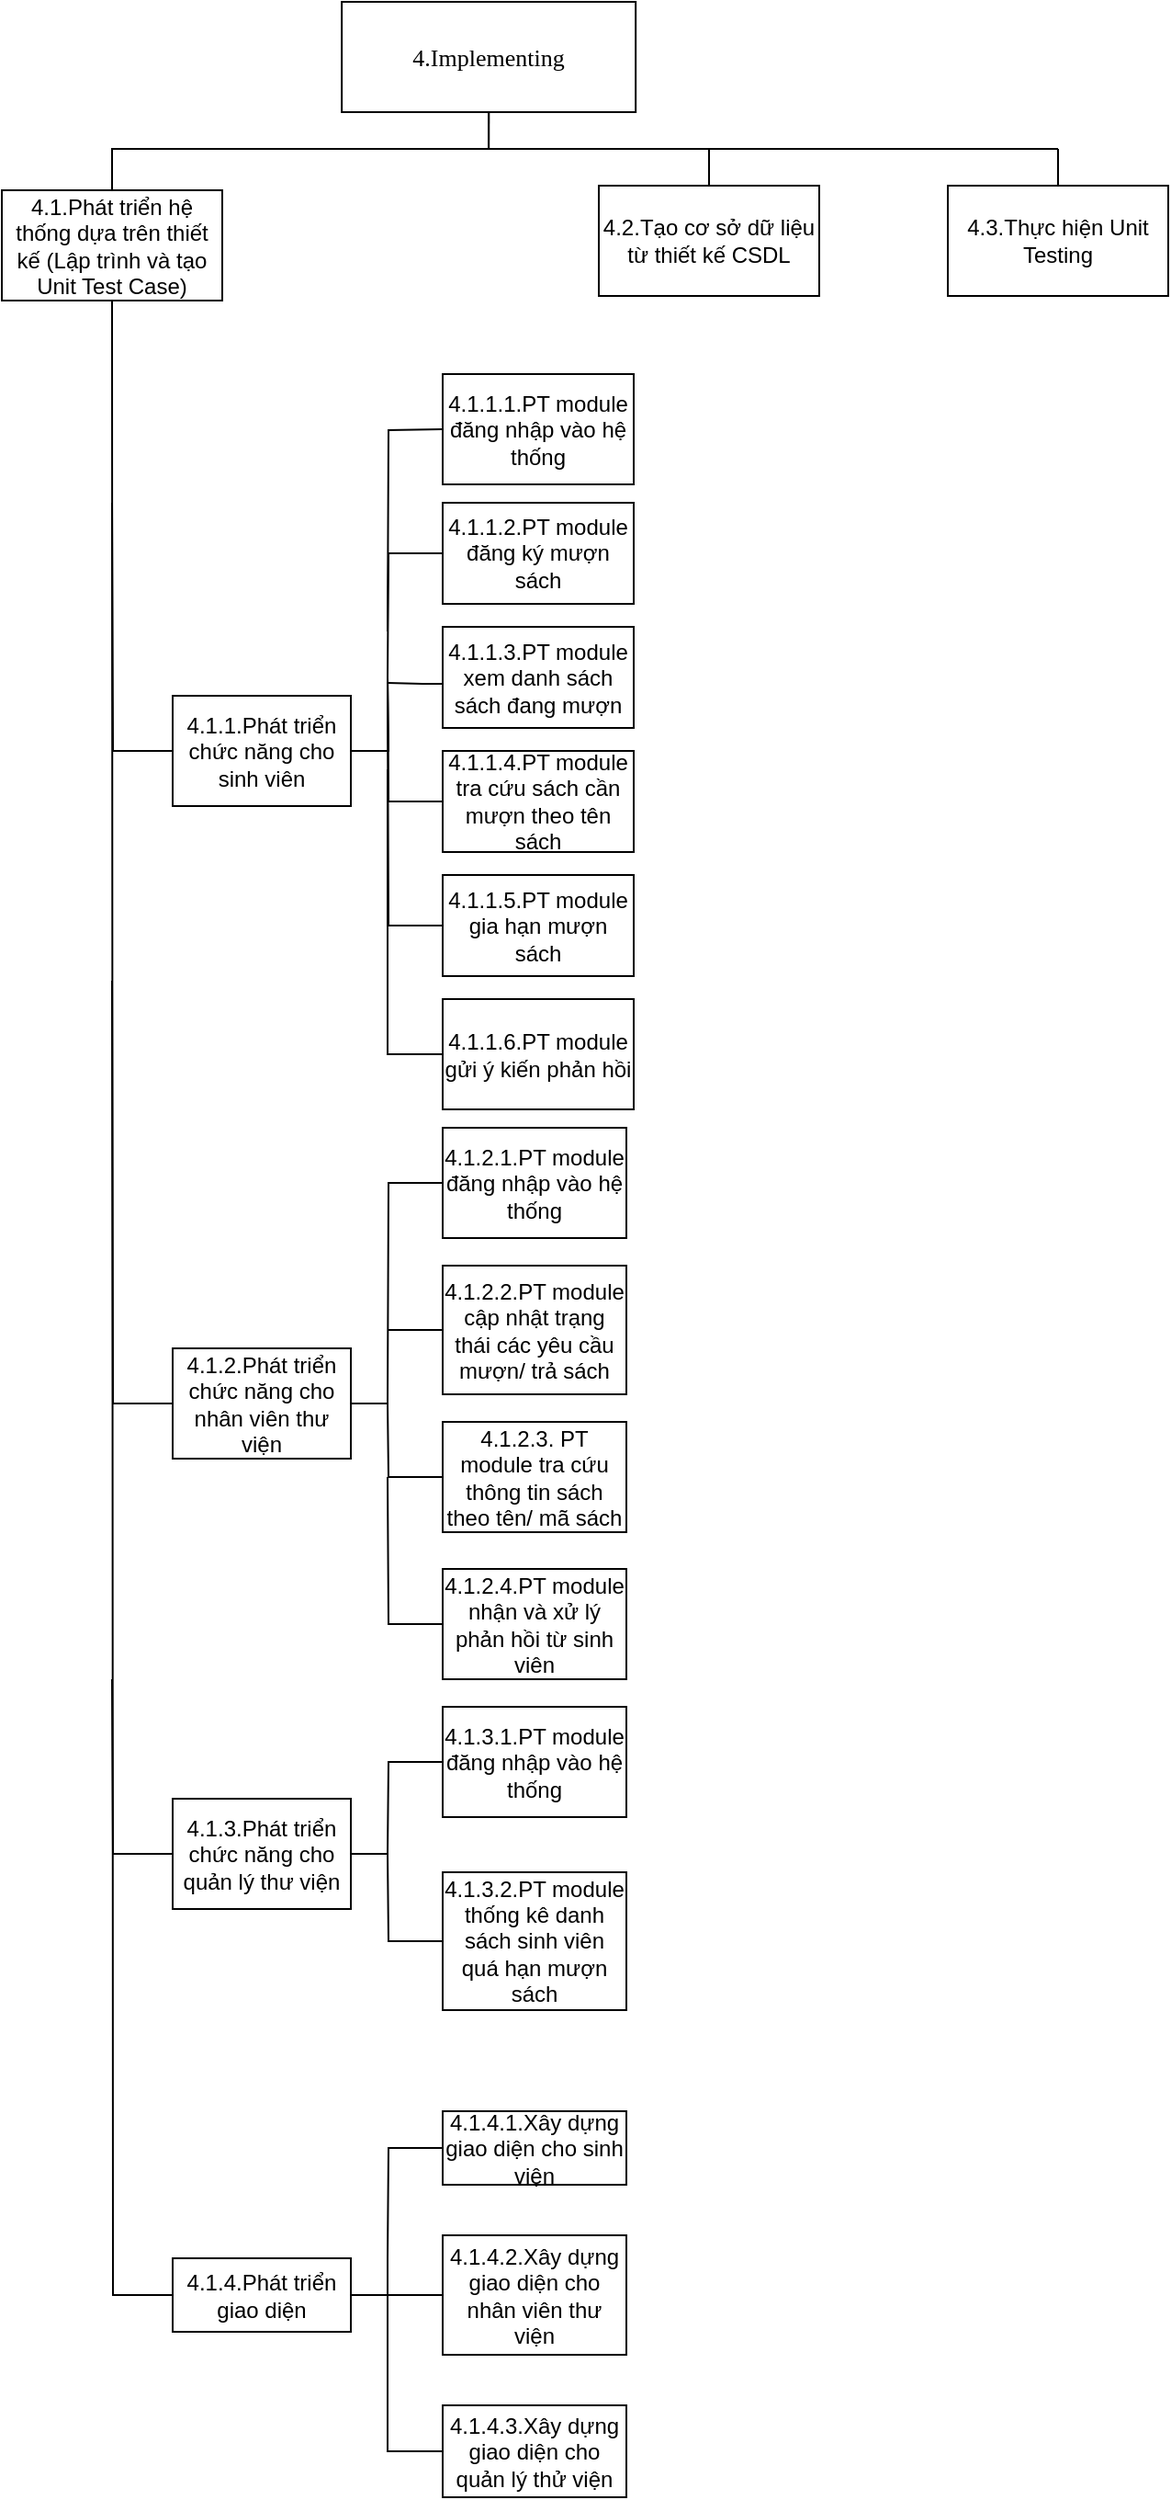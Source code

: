 <mxfile version="11.3.0" type="device" pages="1"><diagram id="VPrkbVdU4wCSbav5F-V_" name="Page-1"><mxGraphModel dx="222" dy="612" grid="1" gridSize="10" guides="1" tooltips="1" connect="1" arrows="1" fold="1" page="1" pageScale="1" pageWidth="850" pageHeight="1100" math="0" shadow="0"><root><mxCell id="0"/><mxCell id="1" parent="0"/><mxCell id="a6S2SFumnmpcm5ftniul-6" style="edgeStyle=orthogonalEdgeStyle;rounded=0;orthogonalLoop=1;jettySize=auto;html=1;endArrow=none;endFill=0;" edge="1" parent="1" source="GvRGMJegPH7XFJJ8oOWM-1" target="GvRGMJegPH7XFJJ8oOWM-4"><mxGeometry relative="1" as="geometry"><Array as="points"><mxPoint x="1426" y="190"/><mxPoint x="1221" y="190"/></Array></mxGeometry></mxCell><mxCell id="GvRGMJegPH7XFJJ8oOWM-1" value="4.Implementing" style="rounded=0;whiteSpace=wrap;html=1;fontFamily=Times New Roman;fontSize=13;fontStyle=0;fontColor=#000000;" parent="1" vertex="1"><mxGeometry x="1346.071" y="110" width="160" height="60" as="geometry"/></mxCell><mxCell id="GvRGMJegPH7XFJJ8oOWM-4" value="4.1.Phát triển hệ thống dựa trên thiết kế (Lập trình và tạo Unit Test Case)" style="rounded=0;whiteSpace=wrap;html=1;" parent="1" vertex="1"><mxGeometry x="1161" y="212.5" width="120" height="60" as="geometry"/></mxCell><mxCell id="GvRGMJegPH7XFJJ8oOWM-6" value="4.2.Tạo cơ sở dữ liệu từ thiết kế CSDL" style="rounded=0;whiteSpace=wrap;html=1;" parent="1" vertex="1"><mxGeometry x="1486" y="210" width="120" height="60" as="geometry"/></mxCell><mxCell id="GvRGMJegPH7XFJJ8oOWM-9" value="4.3.Thực hiện Unit Testing" style="rounded=0;whiteSpace=wrap;html=1;" parent="1" vertex="1"><mxGeometry x="1676" y="210" width="120" height="60" as="geometry"/></mxCell><mxCell id="GvRGMJegPH7XFJJ8oOWM-10" value="" style="endArrow=none;html=1;" parent="1" edge="1"><mxGeometry width="50" height="50" relative="1" as="geometry"><mxPoint x="1426" y="190" as="sourcePoint"/><mxPoint x="1736" y="190" as="targetPoint"/></mxGeometry></mxCell><mxCell id="GvRGMJegPH7XFJJ8oOWM-11" value="" style="endArrow=none;html=1;exitX=0.5;exitY=0;exitDx=0;exitDy=0;" parent="1" source="GvRGMJegPH7XFJJ8oOWM-6" edge="1"><mxGeometry width="50" height="50" relative="1" as="geometry"><mxPoint x="1536" y="230" as="sourcePoint"/><mxPoint x="1546" y="190" as="targetPoint"/></mxGeometry></mxCell><mxCell id="GvRGMJegPH7XFJJ8oOWM-12" value="" style="endArrow=none;html=1;entryX=0.5;entryY=0;entryDx=0;entryDy=0;" parent="1" target="GvRGMJegPH7XFJJ8oOWM-9" edge="1"><mxGeometry width="50" height="50" relative="1" as="geometry"><mxPoint x="1736" y="190" as="sourcePoint"/><mxPoint x="1786" y="140" as="targetPoint"/></mxGeometry></mxCell><mxCell id="GvRGMJegPH7XFJJ8oOWM-18" style="edgeStyle=orthogonalEdgeStyle;rounded=0;orthogonalLoop=1;jettySize=auto;html=1;endArrow=none;endFill=0;" parent="1" source="GvRGMJegPH7XFJJ8oOWM-20" edge="1"><mxGeometry relative="1" as="geometry"><mxPoint x="1221" y="272.5" as="targetPoint"/></mxGeometry></mxCell><mxCell id="GvRGMJegPH7XFJJ8oOWM-19" style="edgeStyle=orthogonalEdgeStyle;rounded=0;orthogonalLoop=1;jettySize=auto;html=1;endArrow=none;endFill=0;" parent="1" source="GvRGMJegPH7XFJJ8oOWM-20" edge="1"><mxGeometry relative="1" as="geometry"><mxPoint x="1371" y="1337.5" as="targetPoint"/></mxGeometry></mxCell><mxCell id="GvRGMJegPH7XFJJ8oOWM-20" value="4.1.4.Phát triển giao diện" style="rounded=0;whiteSpace=wrap;html=1;" parent="1" vertex="1"><mxGeometry x="1254" y="1337.5" width="97" height="40" as="geometry"/></mxCell><mxCell id="GvRGMJegPH7XFJJ8oOWM-21" style="edgeStyle=orthogonalEdgeStyle;rounded=0;orthogonalLoop=1;jettySize=auto;html=1;endArrow=none;endFill=0;" parent="1" source="GvRGMJegPH7XFJJ8oOWM-23" edge="1"><mxGeometry relative="1" as="geometry"><mxPoint x="1221" y="382.5" as="targetPoint"/></mxGeometry></mxCell><mxCell id="GvRGMJegPH7XFJJ8oOWM-22" style="edgeStyle=orthogonalEdgeStyle;rounded=0;orthogonalLoop=1;jettySize=auto;html=1;exitX=1;exitY=0.5;exitDx=0;exitDy=0;endArrow=none;endFill=0;" parent="1" source="GvRGMJegPH7XFJJ8oOWM-23" edge="1"><mxGeometry relative="1" as="geometry"><mxPoint x="1371" y="477.5" as="targetPoint"/></mxGeometry></mxCell><mxCell id="GvRGMJegPH7XFJJ8oOWM-23" value="4.1.1.Phát triển chức năng cho sinh viên" style="rounded=0;whiteSpace=wrap;html=1;" parent="1" vertex="1"><mxGeometry x="1254" y="487.5" width="97" height="60" as="geometry"/></mxCell><mxCell id="GvRGMJegPH7XFJJ8oOWM-24" style="edgeStyle=orthogonalEdgeStyle;rounded=0;orthogonalLoop=1;jettySize=auto;html=1;endArrow=none;endFill=0;" parent="1" source="GvRGMJegPH7XFJJ8oOWM-26" edge="1"><mxGeometry relative="1" as="geometry"><mxPoint x="1221" y="642.5" as="targetPoint"/></mxGeometry></mxCell><mxCell id="GvRGMJegPH7XFJJ8oOWM-25" style="edgeStyle=orthogonalEdgeStyle;rounded=0;orthogonalLoop=1;jettySize=auto;html=1;endArrow=none;endFill=0;" parent="1" source="GvRGMJegPH7XFJJ8oOWM-26" edge="1"><mxGeometry relative="1" as="geometry"><mxPoint x="1371" y="872.5" as="targetPoint"/></mxGeometry></mxCell><mxCell id="GvRGMJegPH7XFJJ8oOWM-26" value="4.1.2.Phát triển chức năng cho nhân viên thư viện" style="rounded=0;whiteSpace=wrap;html=1;" parent="1" vertex="1"><mxGeometry x="1254" y="842.5" width="97" height="60" as="geometry"/></mxCell><mxCell id="GvRGMJegPH7XFJJ8oOWM-27" style="edgeStyle=orthogonalEdgeStyle;rounded=0;orthogonalLoop=1;jettySize=auto;html=1;endArrow=none;endFill=0;" parent="1" source="GvRGMJegPH7XFJJ8oOWM-28" edge="1"><mxGeometry relative="1" as="geometry"><mxPoint x="1371" y="477.5" as="targetPoint"/></mxGeometry></mxCell><mxCell id="GvRGMJegPH7XFJJ8oOWM-28" value="4.1.1.2.PT module đăng ký mượn sách" style="rounded=0;whiteSpace=wrap;html=1;" parent="1" vertex="1"><mxGeometry x="1401" y="382.5" width="104" height="55" as="geometry"/></mxCell><mxCell id="GvRGMJegPH7XFJJ8oOWM-29" style="edgeStyle=orthogonalEdgeStyle;rounded=0;orthogonalLoop=1;jettySize=auto;html=1;endArrow=none;endFill=0;" parent="1" source="GvRGMJegPH7XFJJ8oOWM-30" edge="1"><mxGeometry relative="1" as="geometry"><mxPoint x="1371" y="480.5" as="targetPoint"/><Array as="points"><mxPoint x="1390" y="481"/><mxPoint x="1390" y="481"/></Array></mxGeometry></mxCell><mxCell id="GvRGMJegPH7XFJJ8oOWM-30" value="4.1.1.3.PT module xem danh sách sách đang mượn" style="rounded=0;whiteSpace=wrap;html=1;" parent="1" vertex="1"><mxGeometry x="1401" y="450" width="104" height="55" as="geometry"/></mxCell><mxCell id="GvRGMJegPH7XFJJ8oOWM-31" style="edgeStyle=orthogonalEdgeStyle;rounded=0;orthogonalLoop=1;jettySize=auto;html=1;endArrow=none;endFill=0;" parent="1" source="GvRGMJegPH7XFJJ8oOWM-32" edge="1"><mxGeometry relative="1" as="geometry"><mxPoint x="1371" y="477.5" as="targetPoint"/></mxGeometry></mxCell><mxCell id="GvRGMJegPH7XFJJ8oOWM-32" value="4.1.1.4.PT module tra cứu sách cần mượn theo tên sách" style="rounded=0;whiteSpace=wrap;html=1;" parent="1" vertex="1"><mxGeometry x="1401" y="517.5" width="104" height="55" as="geometry"/></mxCell><mxCell id="GvRGMJegPH7XFJJ8oOWM-33" style="edgeStyle=orthogonalEdgeStyle;rounded=0;orthogonalLoop=1;jettySize=auto;html=1;endArrow=none;endFill=0;" parent="1" source="GvRGMJegPH7XFJJ8oOWM-34" edge="1"><mxGeometry relative="1" as="geometry"><mxPoint x="1371" y="477.5" as="targetPoint"/></mxGeometry></mxCell><mxCell id="GvRGMJegPH7XFJJ8oOWM-34" value="4.1.1.5.PT module gia hạn mượn sách" style="rounded=0;whiteSpace=wrap;html=1;" parent="1" vertex="1"><mxGeometry x="1401" y="585" width="104" height="55" as="geometry"/></mxCell><mxCell id="GvRGMJegPH7XFJJ8oOWM-35" style="edgeStyle=orthogonalEdgeStyle;rounded=0;orthogonalLoop=1;jettySize=auto;html=1;endArrow=none;endFill=0;" parent="1" source="GvRGMJegPH7XFJJ8oOWM-36" edge="1"><mxGeometry relative="1" as="geometry"><mxPoint x="1371" y="527.5" as="targetPoint"/><Array as="points"><mxPoint x="1371" y="682.5"/></Array></mxGeometry></mxCell><mxCell id="GvRGMJegPH7XFJJ8oOWM-36" value="4.1.1.6.PT module gửi ý kiến phản hồi" style="rounded=0;whiteSpace=wrap;html=1;" parent="1" vertex="1"><mxGeometry x="1401" y="652.5" width="104" height="60" as="geometry"/></mxCell><mxCell id="GvRGMJegPH7XFJJ8oOWM-37" style="edgeStyle=orthogonalEdgeStyle;rounded=0;orthogonalLoop=1;jettySize=auto;html=1;endArrow=none;endFill=0;" parent="1" source="GvRGMJegPH7XFJJ8oOWM-38" edge="1"><mxGeometry relative="1" as="geometry"><mxPoint x="1371" y="832.5" as="targetPoint"/></mxGeometry></mxCell><mxCell id="GvRGMJegPH7XFJJ8oOWM-38" value="4.1.2.2.PT module cập nhật trạng thái các yêu cầu mượn/ trả sách" style="rounded=0;whiteSpace=wrap;html=1;" parent="1" vertex="1"><mxGeometry x="1401" y="797.5" width="100" height="70" as="geometry"/></mxCell><mxCell id="GvRGMJegPH7XFJJ8oOWM-39" style="edgeStyle=orthogonalEdgeStyle;rounded=0;orthogonalLoop=1;jettySize=auto;html=1;endArrow=none;endFill=0;" parent="1" source="GvRGMJegPH7XFJJ8oOWM-40" edge="1"><mxGeometry relative="1" as="geometry"><mxPoint x="1371" y="872.5" as="targetPoint"/></mxGeometry></mxCell><mxCell id="GvRGMJegPH7XFJJ8oOWM-40" value="4.1.2.3. PT module tra cứu thông tin sách theo tên/ mã sách" style="rounded=0;whiteSpace=wrap;html=1;" parent="1" vertex="1"><mxGeometry x="1401" y="882.5" width="100" height="60" as="geometry"/></mxCell><mxCell id="GvRGMJegPH7XFJJ8oOWM-41" style="edgeStyle=orthogonalEdgeStyle;rounded=0;orthogonalLoop=1;jettySize=auto;html=1;endArrow=none;endFill=0;" parent="1" edge="1"><mxGeometry relative="1" as="geometry"><mxPoint x="1371" y="452.5" as="targetPoint"/><mxPoint x="1401" y="342.5" as="sourcePoint"/></mxGeometry></mxCell><mxCell id="GvRGMJegPH7XFJJ8oOWM-42" value="4.1.1.1.PT module đăng nhập vào hệ thống" style="rounded=0;whiteSpace=wrap;html=1;" parent="1" vertex="1"><mxGeometry x="1401" y="312.5" width="104" height="60" as="geometry"/></mxCell><mxCell id="GvRGMJegPH7XFJJ8oOWM-43" style="edgeStyle=orthogonalEdgeStyle;rounded=0;orthogonalLoop=1;jettySize=auto;html=1;endArrow=none;endFill=0;" parent="1" source="GvRGMJegPH7XFJJ8oOWM-44" edge="1"><mxGeometry relative="1" as="geometry"><mxPoint x="1371" y="872.5" as="targetPoint"/></mxGeometry></mxCell><mxCell id="GvRGMJegPH7XFJJ8oOWM-44" value="4.1.2.1.PT module đăng nhập vào hệ thống" style="rounded=0;whiteSpace=wrap;html=1;" parent="1" vertex="1"><mxGeometry x="1401" y="722.5" width="100" height="60" as="geometry"/></mxCell><mxCell id="GvRGMJegPH7XFJJ8oOWM-45" style="edgeStyle=orthogonalEdgeStyle;rounded=0;orthogonalLoop=1;jettySize=auto;html=1;endArrow=none;endFill=0;" parent="1" source="GvRGMJegPH7XFJJ8oOWM-46" edge="1"><mxGeometry relative="1" as="geometry"><mxPoint x="1371" y="912.5" as="targetPoint"/></mxGeometry></mxCell><mxCell id="GvRGMJegPH7XFJJ8oOWM-46" value="4.1.2.4.PT module nhận và xử lý phản hồi từ sinh viên" style="rounded=0;whiteSpace=wrap;html=1;" parent="1" vertex="1"><mxGeometry x="1401" y="962.5" width="100" height="60" as="geometry"/></mxCell><mxCell id="GvRGMJegPH7XFJJ8oOWM-47" style="edgeStyle=orthogonalEdgeStyle;rounded=0;orthogonalLoop=1;jettySize=auto;html=1;endArrow=none;endFill=0;" parent="1" source="GvRGMJegPH7XFJJ8oOWM-49" edge="1"><mxGeometry relative="1" as="geometry"><mxPoint x="1221" y="1022.5" as="targetPoint"/></mxGeometry></mxCell><mxCell id="GvRGMJegPH7XFJJ8oOWM-48" style="edgeStyle=orthogonalEdgeStyle;rounded=0;orthogonalLoop=1;jettySize=auto;html=1;endArrow=none;endFill=0;" parent="1" source="GvRGMJegPH7XFJJ8oOWM-49" edge="1"><mxGeometry relative="1" as="geometry"><mxPoint x="1371" y="1117.5" as="targetPoint"/></mxGeometry></mxCell><mxCell id="GvRGMJegPH7XFJJ8oOWM-49" value="4.1.3.Phát triển chức năng cho quản lý thư viện" style="rounded=0;whiteSpace=wrap;html=1;" parent="1" vertex="1"><mxGeometry x="1254" y="1087.5" width="97" height="60" as="geometry"/></mxCell><mxCell id="GvRGMJegPH7XFJJ8oOWM-50" style="edgeStyle=orthogonalEdgeStyle;rounded=0;orthogonalLoop=1;jettySize=auto;html=1;endArrow=none;endFill=0;" parent="1" source="GvRGMJegPH7XFJJ8oOWM-51" edge="1"><mxGeometry relative="1" as="geometry"><mxPoint x="1371" y="1117.5" as="targetPoint"/></mxGeometry></mxCell><mxCell id="GvRGMJegPH7XFJJ8oOWM-51" value="4.1.3.1.PT module đăng nhập vào hệ thống" style="rounded=0;whiteSpace=wrap;html=1;" parent="1" vertex="1"><mxGeometry x="1401" y="1037.5" width="100" height="60" as="geometry"/></mxCell><mxCell id="GvRGMJegPH7XFJJ8oOWM-52" style="edgeStyle=orthogonalEdgeStyle;rounded=0;orthogonalLoop=1;jettySize=auto;html=1;endArrow=none;endFill=0;" parent="1" source="GvRGMJegPH7XFJJ8oOWM-53" edge="1"><mxGeometry relative="1" as="geometry"><mxPoint x="1371" y="1117.5" as="targetPoint"/></mxGeometry></mxCell><mxCell id="GvRGMJegPH7XFJJ8oOWM-53" value="4.1.3.2.PT module thống kê danh sách sinh viên quá hạn mượn sách" style="rounded=0;whiteSpace=wrap;html=1;" parent="1" vertex="1"><mxGeometry x="1401" y="1127.5" width="100" height="75" as="geometry"/></mxCell><mxCell id="GvRGMJegPH7XFJJ8oOWM-54" style="edgeStyle=orthogonalEdgeStyle;rounded=0;orthogonalLoop=1;jettySize=auto;html=1;endArrow=none;endFill=0;" parent="1" source="GvRGMJegPH7XFJJ8oOWM-55" edge="1"><mxGeometry relative="1" as="geometry"><mxPoint x="1371" y="1337.5" as="targetPoint"/></mxGeometry></mxCell><mxCell id="GvRGMJegPH7XFJJ8oOWM-55" value="4.1.4.1.Xây dựng giao diện cho sinh viện" style="rounded=0;whiteSpace=wrap;html=1;" parent="1" vertex="1"><mxGeometry x="1401" y="1257.5" width="100" height="40" as="geometry"/></mxCell><mxCell id="GvRGMJegPH7XFJJ8oOWM-56" style="edgeStyle=orthogonalEdgeStyle;rounded=0;orthogonalLoop=1;jettySize=auto;html=1;endArrow=none;endFill=0;" parent="1" source="GvRGMJegPH7XFJJ8oOWM-57" edge="1"><mxGeometry relative="1" as="geometry"><mxPoint x="1371" y="1337.5" as="targetPoint"/><Array as="points"><mxPoint x="1371" y="1357.5"/></Array></mxGeometry></mxCell><mxCell id="GvRGMJegPH7XFJJ8oOWM-57" value="4.1.4.2.Xây dựng giao diện cho nhân viên thư viện" style="rounded=0;whiteSpace=wrap;html=1;" parent="1" vertex="1"><mxGeometry x="1401" y="1325" width="100" height="65" as="geometry"/></mxCell><mxCell id="GvRGMJegPH7XFJJ8oOWM-58" style="edgeStyle=orthogonalEdgeStyle;rounded=0;orthogonalLoop=1;jettySize=auto;html=1;endArrow=none;endFill=0;" parent="1" source="GvRGMJegPH7XFJJ8oOWM-59" edge="1"><mxGeometry relative="1" as="geometry"><mxPoint x="1371" y="1337.5" as="targetPoint"/><Array as="points"><mxPoint x="1451" y="1442.5"/><mxPoint x="1371" y="1442.5"/></Array></mxGeometry></mxCell><mxCell id="GvRGMJegPH7XFJJ8oOWM-59" value="4.1.4.3.Xây dựng giao diện cho quản lý thử viện" style="rounded=0;whiteSpace=wrap;html=1;" parent="1" vertex="1"><mxGeometry x="1401" y="1417.5" width="100" height="50" as="geometry"/></mxCell><mxCell id="a6S2SFumnmpcm5ftniul-1" value="" style="endArrow=none;html=1;entryX=0.5;entryY=1;entryDx=0;entryDy=0;" edge="1" parent="1" target="GvRGMJegPH7XFJJ8oOWM-1"><mxGeometry width="50" height="50" relative="1" as="geometry"><mxPoint x="1426" y="190" as="sourcePoint"/><mxPoint x="1420" y="160" as="targetPoint"/></mxGeometry></mxCell></root></mxGraphModel></diagram></mxfile>